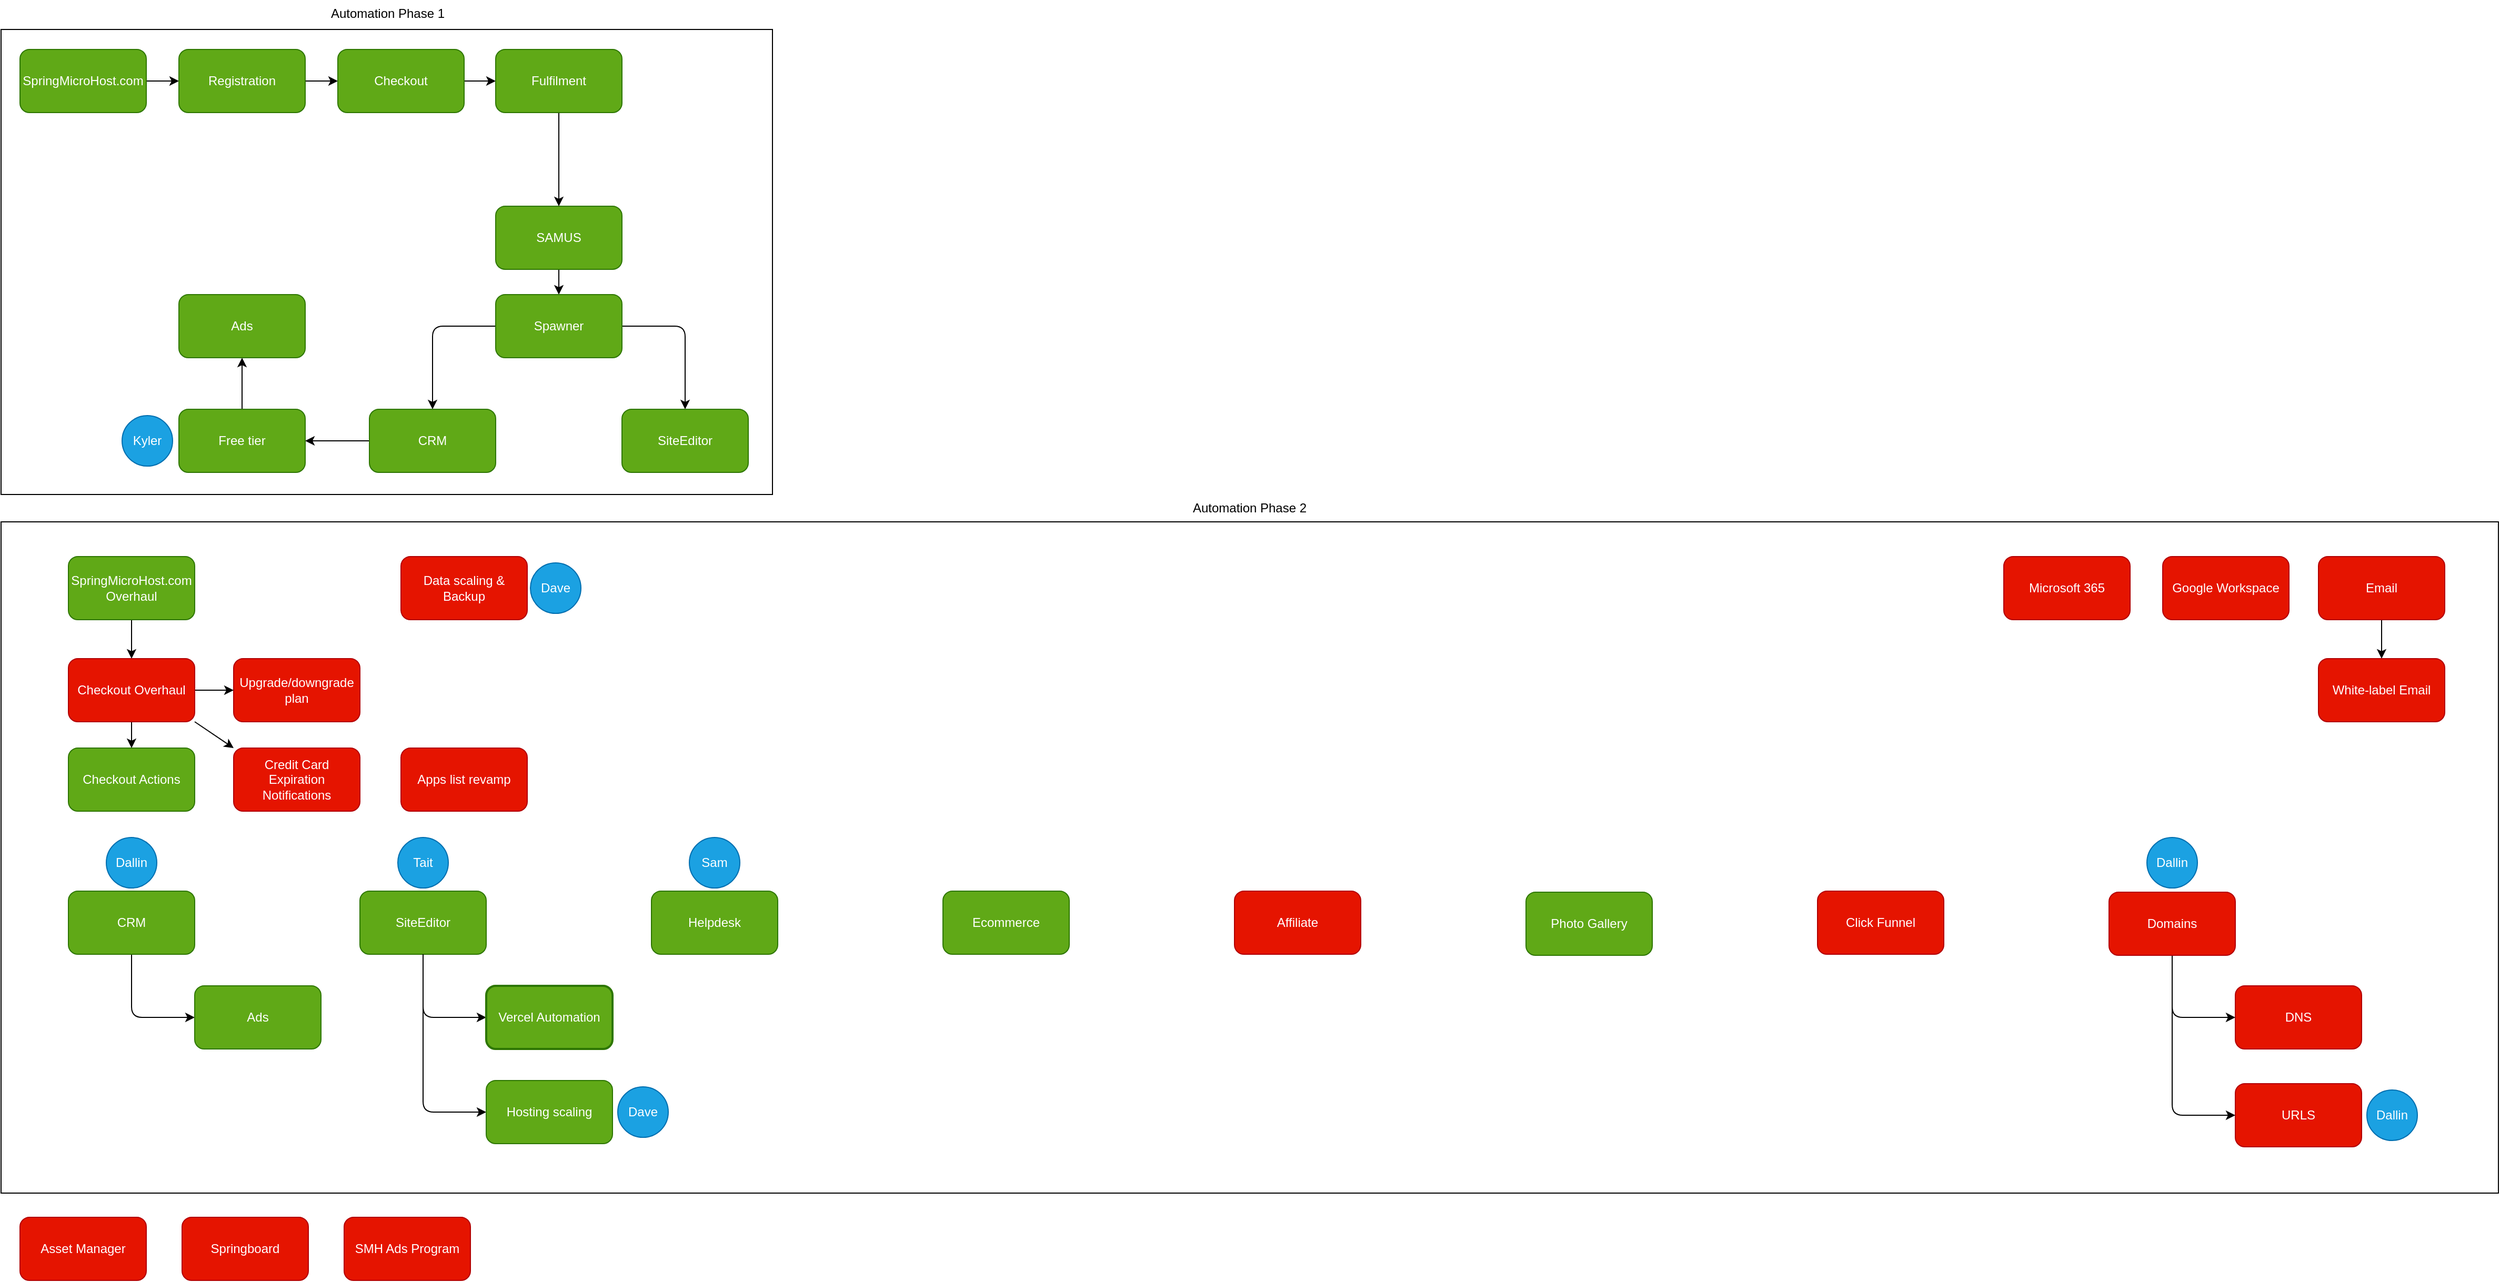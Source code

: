 <mxfile>
    <diagram id="jX5eXrC6Jjri69qpVBUO" name="Page-1">
        <mxGraphModel dx="3744" dy="2242" grid="0" gridSize="10" guides="1" tooltips="1" connect="1" arrows="1" fold="1" page="0" pageScale="1" pageWidth="850" pageHeight="1100" math="0" shadow="0">
            <root>
                <mxCell id="0"/>
                <mxCell id="1" parent="0"/>
                <mxCell id="99" value="" style="group;movable=1;resizable=1;rotatable=1;deletable=1;editable=1;locked=0;connectable=1;" parent="1" vertex="1" connectable="0">
                    <mxGeometry x="-108" y="676" width="2373" height="664" as="geometry"/>
                </mxCell>
                <mxCell id="75" value="" style="whiteSpace=wrap;html=1;fillColor=none;movable=0;resizable=0;rotatable=0;deletable=0;editable=0;locked=1;connectable=0;" parent="99" vertex="1">
                    <mxGeometry y="26" width="2373" height="638" as="geometry"/>
                </mxCell>
                <mxCell id="76" value="Automation Phase 2" style="text;html=1;align=center;verticalAlign=middle;resizable=0;points=[];autosize=1;strokeColor=none;fillColor=none;" parent="99" vertex="1">
                    <mxGeometry x="1123.499" width="126" height="26" as="geometry"/>
                </mxCell>
                <mxCell id="73" value="" style="group;movable=1;resizable=1;rotatable=1;deletable=1;editable=1;locked=0;connectable=1;" parent="1" vertex="1" connectable="0">
                    <mxGeometry x="-108" y="216" width="733" height="460" as="geometry"/>
                </mxCell>
                <mxCell id="41" value="" style="whiteSpace=wrap;html=1;fillColor=none;movable=1;resizable=1;rotatable=1;deletable=1;editable=1;locked=0;connectable=1;" parent="73" vertex="1">
                    <mxGeometry y="18.012" width="733" height="441.988" as="geometry"/>
                </mxCell>
                <mxCell id="8" style="edgeStyle=none;html=1;exitX=0.5;exitY=1;exitDx=0;exitDy=0;entryX=0.5;entryY=0;entryDx=0;entryDy=0;" parent="1" source="2" target="3" edge="1">
                    <mxGeometry relative="1" as="geometry"/>
                </mxCell>
                <mxCell id="2" value="SAMUS" style="rounded=1;whiteSpace=wrap;html=1;fillStyle=auto;fillColor=#60a917;fontColor=light-dark(#FFFFFF,#FFFFFF);strokeColor=#2D7600;glass=0;shadow=0;" parent="1" vertex="1">
                    <mxGeometry x="362" y="402" width="120" height="60" as="geometry"/>
                </mxCell>
                <mxCell id="6" style="edgeStyle=none;html=1;exitX=0;exitY=0.5;exitDx=0;exitDy=0;entryX=0.5;entryY=0;entryDx=0;entryDy=0;" parent="1" source="3" target="4" edge="1">
                    <mxGeometry relative="1" as="geometry">
                        <Array as="points">
                            <mxPoint x="302" y="516"/>
                        </Array>
                    </mxGeometry>
                </mxCell>
                <mxCell id="7" style="edgeStyle=none;html=1;exitX=1;exitY=0.5;exitDx=0;exitDy=0;entryX=0.5;entryY=0;entryDx=0;entryDy=0;" parent="1" source="3" target="37" edge="1">
                    <mxGeometry relative="1" as="geometry">
                        <mxPoint x="542.0" y="595" as="targetPoint"/>
                        <Array as="points">
                            <mxPoint x="542" y="516"/>
                        </Array>
                    </mxGeometry>
                </mxCell>
                <mxCell id="3" value="Spawner" style="rounded=1;whiteSpace=wrap;html=1;fillStyle=auto;fillColor=#60a917;fontColor=light-dark(#FFFFFF,#FFFFFF);strokeColor=#2D7600;glass=0;shadow=0;" parent="1" vertex="1">
                    <mxGeometry x="362" y="486" width="120" height="60" as="geometry"/>
                </mxCell>
                <mxCell id="80" style="edgeStyle=none;html=1;exitX=0;exitY=0.5;exitDx=0;exitDy=0;entryX=1;entryY=0.5;entryDx=0;entryDy=0;" parent="1" source="4" target="79" edge="1">
                    <mxGeometry relative="1" as="geometry"/>
                </mxCell>
                <mxCell id="4" value="CRM" style="rounded=1;whiteSpace=wrap;html=1;fillStyle=auto;fillColor=#60a917;fontColor=light-dark(#FFFFFF,#FFFFFF);strokeColor=#2D7600;glass=0;shadow=0;" parent="1" vertex="1">
                    <mxGeometry x="242" y="595" width="120" height="60" as="geometry"/>
                </mxCell>
                <mxCell id="11" style="edgeStyle=none;html=1;exitX=1;exitY=0.5;exitDx=0;exitDy=0;entryX=0;entryY=0.5;entryDx=0;entryDy=0;" parent="1" source="9" edge="1">
                    <mxGeometry relative="1" as="geometry">
                        <mxPoint x="61" y="283" as="targetPoint"/>
                    </mxGeometry>
                </mxCell>
                <mxCell id="9" value="SpringMicroHost.com" style="rounded=1;whiteSpace=wrap;html=1;fillStyle=auto;fillColor=#60a917;fontColor=light-dark(#FFFFFF,#FFFFFF);strokeColor=#2D7600;glass=0;shadow=0;" parent="1" vertex="1">
                    <mxGeometry x="-90" y="253" width="120" height="60" as="geometry"/>
                </mxCell>
                <mxCell id="13" style="edgeStyle=none;html=1;exitX=1;exitY=0.5;exitDx=0;exitDy=0;entryX=0;entryY=0.5;entryDx=0;entryDy=0;" parent="1" edge="1">
                    <mxGeometry relative="1" as="geometry">
                        <mxPoint x="181" y="283" as="sourcePoint"/>
                        <mxPoint x="212" y="283" as="targetPoint"/>
                    </mxGeometry>
                </mxCell>
                <mxCell id="15" style="edgeStyle=none;html=1;exitX=1;exitY=0.5;exitDx=0;exitDy=0;entryX=0;entryY=0.5;entryDx=0;entryDy=0;" parent="1" target="39" edge="1">
                    <mxGeometry relative="1" as="geometry">
                        <mxPoint x="332" y="283" as="sourcePoint"/>
                        <mxPoint x="362.0" y="283" as="targetPoint"/>
                    </mxGeometry>
                </mxCell>
                <mxCell id="18" style="edgeStyle=none;html=1;exitX=0.5;exitY=1;exitDx=0;exitDy=0;entryX=0.5;entryY=0;entryDx=0;entryDy=0;" parent="1" source="39" target="2" edge="1">
                    <mxGeometry relative="1" as="geometry">
                        <mxPoint x="422.0" y="313" as="sourcePoint"/>
                    </mxGeometry>
                </mxCell>
                <mxCell id="40" style="edgeStyle=none;html=1;exitX=1;exitY=0.5;exitDx=0;exitDy=0;entryX=0;entryY=0.5;entryDx=0;entryDy=0;fontFamily=Helvetica;fontSize=12;fontColor=light-dark(#FFFFFF,#FFFFFF);" parent="1" edge="1">
                    <mxGeometry relative="1" as="geometry">
                        <mxPoint x="208" y="121" as="targetPoint"/>
                    </mxGeometry>
                </mxCell>
                <mxCell id="37" value="SiteEditor" style="rounded=1;whiteSpace=wrap;html=1;fillStyle=auto;fillColor=#60a917;fontColor=light-dark(#FFFFFF,#FFFFFF);strokeColor=#2D7600;glass=0;shadow=0;" parent="1" vertex="1">
                    <mxGeometry x="482" y="595" width="120" height="60" as="geometry"/>
                </mxCell>
                <mxCell id="39" value="Fulfilment" style="rounded=1;whiteSpace=wrap;html=1;fillStyle=auto;fillColor=#60a917;fontColor=light-dark(#FFFFFF,#FFFFFF);strokeColor=#2D7600;glass=0;shadow=0;" parent="1" vertex="1">
                    <mxGeometry x="362" y="253" width="120" height="60" as="geometry"/>
                </mxCell>
                <mxCell id="102" style="edgeStyle=none;html=1;exitX=0.5;exitY=1;exitDx=0;exitDy=0;entryX=0;entryY=0.5;entryDx=0;entryDy=0;" parent="1" source="45" target="125" edge="1">
                    <mxGeometry relative="1" as="geometry">
                        <Array as="points">
                            <mxPoint x="16" y="1173"/>
                        </Array>
                        <mxPoint x="76" y="1173" as="targetPoint"/>
                    </mxGeometry>
                </mxCell>
                <mxCell id="45" value="CRM" style="rounded=1;whiteSpace=wrap;html=1;fillStyle=auto;fillColor=light-dark(#60A917,#FFE30F);fontColor=light-dark(#FFFFFF,#000000);strokeColor=#2D7600;glass=0;shadow=0;" parent="1" vertex="1">
                    <mxGeometry x="-44" y="1053" width="120" height="60" as="geometry"/>
                </mxCell>
                <mxCell id="46" value="Upgrade/downgrade plan" style="rounded=1;whiteSpace=wrap;html=1;fillStyle=auto;fillColor=light-dark(#E51400,#FF0000);fontColor=light-dark(#FFFFFF,#FFFFFF);strokeColor=#B20000;glass=0;shadow=0;" parent="1" vertex="1">
                    <mxGeometry x="113" y="832" width="120" height="60" as="geometry"/>
                </mxCell>
                <mxCell id="47" value="Credit Card Expiration Notifications" style="rounded=1;whiteSpace=wrap;html=1;fillStyle=auto;fillColor=light-dark(#E51400,#FF0000);fontColor=light-dark(#FFFFFF,#FFFFFF);strokeColor=#B20000;glass=0;shadow=0;" parent="1" vertex="1">
                    <mxGeometry x="113" y="917" width="120" height="60" as="geometry"/>
                </mxCell>
                <mxCell id="55" style="edgeStyle=none;html=1;exitX=0.5;exitY=1;exitDx=0;exitDy=0;entryX=0.5;entryY=0;entryDx=0;entryDy=0;" parent="1" target="51" edge="1">
                    <mxGeometry relative="1" as="geometry">
                        <mxPoint x="16" y="795" as="sourcePoint"/>
                    </mxGeometry>
                </mxCell>
                <mxCell id="52" style="edgeStyle=none;html=1;exitX=0.5;exitY=1;exitDx=0;exitDy=0;entryX=0.5;entryY=0;entryDx=0;entryDy=0;" parent="1" source="51" target="81" edge="1">
                    <mxGeometry relative="1" as="geometry">
                        <mxPoint x="16" y="917" as="targetPoint"/>
                    </mxGeometry>
                </mxCell>
                <mxCell id="53" style="edgeStyle=none;html=1;exitX=1;exitY=0.5;exitDx=0;exitDy=0;entryX=0;entryY=0.5;entryDx=0;entryDy=0;" parent="1" source="51" target="46" edge="1">
                    <mxGeometry relative="1" as="geometry"/>
                </mxCell>
                <mxCell id="54" style="edgeStyle=none;html=1;exitX=1;exitY=1;exitDx=0;exitDy=0;entryX=0;entryY=0;entryDx=0;entryDy=0;" parent="1" source="51" target="47" edge="1">
                    <mxGeometry relative="1" as="geometry"/>
                </mxCell>
                <mxCell id="51" value="Checkout Overhaul" style="rounded=1;whiteSpace=wrap;html=1;fillStyle=auto;fillColor=light-dark(#E51400,#FF0000);fontColor=light-dark(#FFFFFF,#FFFFFF);strokeColor=#B20000;glass=0;shadow=0;" parent="1" vertex="1">
                    <mxGeometry x="-44" y="832" width="120" height="60" as="geometry"/>
                </mxCell>
                <mxCell id="115" style="edgeStyle=none;html=1;exitX=0.5;exitY=1;exitDx=0;exitDy=0;entryX=0;entryY=0.5;entryDx=0;entryDy=0;" parent="1" source="56" edge="1">
                    <mxGeometry relative="1" as="geometry">
                        <Array as="points">
                            <mxPoint x="293" y="1263"/>
                        </Array>
                        <mxPoint x="353" y="1263" as="targetPoint"/>
                    </mxGeometry>
                </mxCell>
                <mxCell id="56" value="SiteEditor" style="rounded=1;whiteSpace=wrap;html=1;fillStyle=auto;fillColor=light-dark(#60A917,#FFE30F);fontColor=light-dark(#FFFFFF,#000000);strokeColor=#2D7600;glass=0;shadow=0;" parent="1" vertex="1">
                    <mxGeometry x="233" y="1053" width="120" height="60" as="geometry"/>
                </mxCell>
                <mxCell id="57" value="Helpdesk" style="rounded=1;whiteSpace=wrap;html=1;fillStyle=auto;fillColor=light-dark(#60A917,#FFE30F);fontColor=light-dark(#FFFFFF,#000000);strokeColor=#2D7600;glass=0;shadow=0;" parent="1" vertex="1">
                    <mxGeometry x="510" y="1053" width="120" height="60" as="geometry"/>
                </mxCell>
                <mxCell id="58" value="Ecommerce" style="rounded=1;whiteSpace=wrap;html=1;fillStyle=auto;fillColor=light-dark(#60A917,#FFE30F);fontColor=light-dark(#FFFFFF,#000000);strokeColor=#2D7600;glass=0;shadow=0;" parent="1" vertex="1">
                    <mxGeometry x="787" y="1053" width="120" height="60" as="geometry"/>
                </mxCell>
                <mxCell id="60" value="Affiliate" style="rounded=1;whiteSpace=wrap;html=1;fillStyle=auto;fillColor=light-dark(#E51400,#FF0000);fontColor=light-dark(#FFFFFF,#FFFFFF);strokeColor=#B20000;glass=0;shadow=0;" parent="1" vertex="1">
                    <mxGeometry x="1064" y="1053" width="120" height="60" as="geometry"/>
                </mxCell>
                <mxCell id="122" style="edgeStyle=none;html=1;exitX=0.5;exitY=0;exitDx=0;exitDy=0;entryX=0.5;entryY=1;entryDx=0;entryDy=0;" parent="1" source="79" target="123" edge="1">
                    <mxGeometry relative="1" as="geometry">
                        <mxPoint x="121" y="546" as="targetPoint"/>
                    </mxGeometry>
                </mxCell>
                <mxCell id="79" value="Free tier" style="rounded=1;whiteSpace=wrap;html=1;fillStyle=auto;fillColor=light-dark(#60A917,#FFE30F);fontColor=light-dark(#FFFFFF,#000000);strokeColor=#2D7600;glass=0;shadow=0;" parent="1" vertex="1">
                    <mxGeometry x="61" y="595" width="120" height="60" as="geometry"/>
                </mxCell>
                <mxCell id="81" value="Checkout Actions" style="rounded=1;whiteSpace=wrap;html=1;fillStyle=auto;fillColor=#60a917;fontColor=light-dark(#FFFFFF,#FFFFFF);strokeColor=#2D7600;glass=0;shadow=0;" parent="1" vertex="1">
                    <mxGeometry x="-44" y="917" width="120" height="60" as="geometry"/>
                </mxCell>
                <mxCell id="84" value="Click Funnel" style="rounded=1;whiteSpace=wrap;html=1;fillStyle=auto;fillColor=light-dark(#E51400,#FF0000);fontColor=light-dark(#FFFFFF,#FFFFFF);strokeColor=#B20000;glass=0;shadow=0;" parent="1" vertex="1">
                    <mxGeometry x="1618" y="1053" width="120" height="60" as="geometry"/>
                </mxCell>
                <mxCell id="85" value="Photo Gallery" style="rounded=1;whiteSpace=wrap;html=1;fillStyle=auto;fillColor=light-dark(#60A917,#FFE30F);fontColor=light-dark(#FFFFFF,#000000);strokeColor=#2D7600;glass=0;shadow=0;" parent="1" vertex="1">
                    <mxGeometry x="1341" y="1054" width="120" height="60" as="geometry"/>
                </mxCell>
                <mxCell id="86" value="URLS" style="rounded=1;whiteSpace=wrap;html=1;fillStyle=auto;fillColor=light-dark(#E51400,#FF0000);fontColor=light-dark(#FFFFFF,#FFFFFF);strokeColor=#B20000;glass=0;shadow=0;" parent="1" vertex="1">
                    <mxGeometry x="2015" y="1236" width="120" height="60" as="geometry"/>
                </mxCell>
                <mxCell id="87" value="DNS" style="rounded=1;whiteSpace=wrap;html=1;fillStyle=auto;fillColor=light-dark(#E51400,#FF0000);fontColor=light-dark(#FFFFFF,#FFFFFF);strokeColor=#B20000;glass=0;shadow=0;" parent="1" vertex="1">
                    <mxGeometry x="2015" y="1143" width="120" height="60" as="geometry"/>
                </mxCell>
                <mxCell id="109" style="edgeStyle=none;html=1;exitX=0.5;exitY=1;exitDx=0;exitDy=0;entryX=0.5;entryY=0;entryDx=0;entryDy=0;" parent="1" source="88" target="108" edge="1">
                    <mxGeometry relative="1" as="geometry"/>
                </mxCell>
                <mxCell id="88" value="Email" style="rounded=1;whiteSpace=wrap;html=1;fillStyle=auto;fillColor=light-dark(#E51400,#FF0000);fontColor=light-dark(#FFFFFF,#FFFFFF);strokeColor=#B20000;glass=0;shadow=0;" parent="1" vertex="1">
                    <mxGeometry x="2094" y="735" width="120" height="60" as="geometry"/>
                </mxCell>
                <mxCell id="100" value="Apps list revamp" style="rounded=1;whiteSpace=wrap;html=1;fillStyle=auto;fillColor=light-dark(#E51400,#FF0000);fontColor=light-dark(#FFFFFF,#FFFFFF);strokeColor=#B20000;glass=0;shadow=0;" parent="1" vertex="1">
                    <mxGeometry x="272" y="917" width="120" height="60" as="geometry"/>
                </mxCell>
                <mxCell id="106" style="edgeStyle=none;html=1;exitX=0.5;exitY=1;exitDx=0;exitDy=0;entryX=0;entryY=0.5;entryDx=0;entryDy=0;" parent="1" source="104" target="87" edge="1">
                    <mxGeometry relative="1" as="geometry">
                        <Array as="points">
                            <mxPoint x="1955" y="1173"/>
                        </Array>
                    </mxGeometry>
                </mxCell>
                <mxCell id="107" style="edgeStyle=none;html=1;exitX=0.5;exitY=1;exitDx=0;exitDy=0;entryX=0;entryY=0.5;entryDx=0;entryDy=0;" parent="1" source="104" target="86" edge="1">
                    <mxGeometry relative="1" as="geometry">
                        <Array as="points">
                            <mxPoint x="1955" y="1266"/>
                        </Array>
                    </mxGeometry>
                </mxCell>
                <mxCell id="104" value="Domains" style="rounded=1;whiteSpace=wrap;html=1;fillStyle=auto;fillColor=light-dark(#E51400,#FF0000);fontColor=light-dark(#FFFFFF,#FFFFFF);strokeColor=#B20000;glass=0;shadow=0;" parent="1" vertex="1">
                    <mxGeometry x="1895" y="1054" width="120" height="60" as="geometry"/>
                </mxCell>
                <mxCell id="108" value="White-label Email" style="rounded=1;whiteSpace=wrap;html=1;fillStyle=auto;fillColor=light-dark(#E51400,#FF0000);fontColor=light-dark(#FFFFFF,#FFFFFF);strokeColor=#B20000;glass=0;shadow=0;" parent="1" vertex="1">
                    <mxGeometry x="2094" y="832" width="120" height="60" as="geometry"/>
                </mxCell>
                <mxCell id="110" value="Microsoft 365" style="rounded=1;whiteSpace=wrap;html=1;fillStyle=auto;fillColor=light-dark(#E51400,#FF0000);fontColor=light-dark(#FFFFFF,#FFFFFF);strokeColor=#B20000;glass=0;shadow=0;" parent="1" vertex="1">
                    <mxGeometry x="1795" y="735" width="120" height="60" as="geometry"/>
                </mxCell>
                <mxCell id="111" value="Springboard" style="rounded=1;whiteSpace=wrap;html=1;fillStyle=auto;fillColor=light-dark(#E51400,#FF0000);fontColor=light-dark(#FFFFFF,#FFFFFF);strokeColor=#B20000;glass=0;shadow=0;" parent="1" vertex="1">
                    <mxGeometry x="64" y="1363" width="120" height="60" as="geometry"/>
                </mxCell>
                <mxCell id="112" value="Google Workspace" style="rounded=1;whiteSpace=wrap;html=1;fillStyle=auto;fillColor=light-dark(#E51400,#FF0000);fontColor=light-dark(#FFFFFF,#FFFFFF);strokeColor=#B20000;glass=0;shadow=0;" parent="1" vertex="1">
                    <mxGeometry x="1946" y="735" width="120" height="60" as="geometry"/>
                </mxCell>
                <mxCell id="114" value="Data scaling &amp;amp; Backup" style="rounded=1;whiteSpace=wrap;html=1;fillStyle=auto;fillColor=light-dark(#E51400,#FF0000);fontColor=light-dark(#FFFFFF,#FFFFFF);strokeColor=#B20000;glass=0;shadow=0;" parent="1" vertex="1">
                    <mxGeometry x="272" y="735" width="120" height="60" as="geometry"/>
                </mxCell>
                <mxCell id="116" value="SMH Ads Program" style="rounded=1;whiteSpace=wrap;html=1;fillStyle=auto;fillColor=light-dark(#E51400,#FF0000);fontColor=light-dark(#FFFFFF,#FFFFFF);strokeColor=#B20000;glass=0;shadow=0;" parent="1" vertex="1">
                    <mxGeometry x="218" y="1363" width="120" height="60" as="geometry"/>
                </mxCell>
                <mxCell id="118" value="" style="edgeStyle=none;html=1;exitX=0.5;exitY=1;exitDx=0;exitDy=0;entryX=0;entryY=0.5;entryDx=0;entryDy=0;" parent="1" source="56" target="117" edge="1">
                    <mxGeometry relative="1" as="geometry">
                        <mxPoint x="293" y="1113" as="sourcePoint"/>
                        <mxPoint x="779" y="1210" as="targetPoint"/>
                        <Array as="points">
                            <mxPoint x="293" y="1173"/>
                        </Array>
                    </mxGeometry>
                </mxCell>
                <UserObject label="Vercel Automation" link="https://vercel.com/docs/rest-api/reference/endpoints/projects/create-a-new-project" linkTarget="_blank" id="117">
                    <mxCell style="rounded=1;whiteSpace=wrap;html=1;fillStyle=auto;fillColor=light-dark(#60A917,#FFE30F);fontColor=light-dark(#FFFFFF,#000000);strokeColor=light-dark(#2D7600,#0000FF);glass=0;shadow=0;strokeWidth=2;" parent="1" vertex="1">
                        <mxGeometry x="353" y="1143" width="120" height="60" as="geometry"/>
                    </mxCell>
                </UserObject>
                <mxCell id="123" value="Ads" style="rounded=1;whiteSpace=wrap;html=1;fillStyle=auto;fillColor=light-dark(#60A917,#FFE30F);fontColor=light-dark(#FFFFFF,#000000);strokeColor=#2D7600;glass=0;shadow=0;" parent="1" vertex="1">
                    <mxGeometry x="61" y="486" width="120" height="60" as="geometry"/>
                </mxCell>
                <mxCell id="125" value="Ads" style="rounded=1;whiteSpace=wrap;html=1;fillStyle=auto;fillColor=light-dark(#60A917,#FFE30F);fontColor=light-dark(#FFFFFF,#000000);strokeColor=#2D7600;glass=0;shadow=0;" parent="1" vertex="1">
                    <mxGeometry x="76" y="1143" width="120" height="60" as="geometry"/>
                </mxCell>
                <mxCell id="131" value="Registration" style="rounded=1;whiteSpace=wrap;html=1;fillStyle=auto;fillColor=#60a917;fontColor=light-dark(#FFFFFF,#FFFFFF);strokeColor=#2D7600;glass=0;shadow=0;" parent="1" vertex="1">
                    <mxGeometry x="61" y="253" width="120" height="60" as="geometry"/>
                </mxCell>
                <mxCell id="132" value="Checkout" style="rounded=1;whiteSpace=wrap;html=1;fillStyle=auto;fillColor=#60a917;fontColor=light-dark(#FFFFFF,#FFFFFF);strokeColor=#2D7600;glass=0;shadow=0;" parent="1" vertex="1">
                    <mxGeometry x="212" y="253" width="120" height="60" as="geometry"/>
                </mxCell>
                <mxCell id="133" value="Asset Manager" style="rounded=1;whiteSpace=wrap;html=1;fillStyle=auto;fillColor=light-dark(#E51400,#FF0000);fontColor=light-dark(#FFFFFF,#FFFFFF);strokeColor=#B20000;glass=0;shadow=0;" parent="1" vertex="1">
                    <mxGeometry x="-90" y="1363" width="120" height="60" as="geometry"/>
                </mxCell>
                <mxCell id="134" value="SpringMicroHost.com Overhaul" style="rounded=1;whiteSpace=wrap;html=1;fillStyle=auto;fillColor=light-dark(#60A917,#FFE30F);fontColor=light-dark(#FFFFFF,#000000);strokeColor=#2D7600;glass=0;shadow=0;" parent="1" vertex="1">
                    <mxGeometry x="-44" y="735" width="120" height="60" as="geometry"/>
                </mxCell>
                <mxCell id="135" value="Hosting scaling" style="rounded=1;whiteSpace=wrap;html=1;fillStyle=auto;fillColor=light-dark(#60A917,#FFE30F);fontColor=light-dark(#FFFFFF,#000000);strokeColor=#2D7600;glass=0;shadow=0;" parent="1" vertex="1">
                    <mxGeometry x="353" y="1233" width="120" height="60" as="geometry"/>
                </mxCell>
                <mxCell id="139" value="Dallin" style="ellipse;whiteSpace=wrap;html=1;fillColor=#1ba1e2;fontColor=light-dark(#FFFFFF,#FFFFFF);strokeColor=#006EAF;" vertex="1" parent="1">
                    <mxGeometry x="1931" y="1002" width="48" height="48" as="geometry"/>
                </mxCell>
                <mxCell id="143" value="Dallin" style="ellipse;whiteSpace=wrap;html=1;fillColor=#1ba1e2;fontColor=light-dark(#FFFFFF,#FFFFFF);strokeColor=#006EAF;" vertex="1" parent="1">
                    <mxGeometry x="2140" y="1242" width="48" height="48" as="geometry"/>
                </mxCell>
                <mxCell id="144" value="Kyler" style="ellipse;whiteSpace=wrap;html=1;fillColor=#1ba1e2;fontColor=light-dark(#FFFFFF,#FFFFFF);strokeColor=#006EAF;" vertex="1" parent="1">
                    <mxGeometry x="7" y="601" width="48" height="48" as="geometry"/>
                </mxCell>
                <mxCell id="145" value="Dave" style="ellipse;whiteSpace=wrap;html=1;fillColor=#1ba1e2;fontColor=light-dark(#FFFFFF,#FFFFFF);strokeColor=#006EAF;" vertex="1" parent="1">
                    <mxGeometry x="478" y="1239" width="48" height="48" as="geometry"/>
                </mxCell>
                <mxCell id="146" value="Sam" style="ellipse;whiteSpace=wrap;html=1;fillColor=#1ba1e2;fontColor=light-dark(#FFFFFF,#FFFFFF);strokeColor=#006EAF;" vertex="1" parent="1">
                    <mxGeometry x="546" y="1002" width="48" height="48" as="geometry"/>
                </mxCell>
                <mxCell id="147" value="Tait" style="ellipse;whiteSpace=wrap;html=1;fillColor=#1ba1e2;fontColor=light-dark(#FFFFFF,#FFFFFF);strokeColor=#006EAF;" vertex="1" parent="1">
                    <mxGeometry x="269" y="1002" width="48" height="48" as="geometry"/>
                </mxCell>
                <mxCell id="148" value="Dallin" style="ellipse;whiteSpace=wrap;html=1;fillColor=#1ba1e2;fontColor=light-dark(#FFFFFF,#FFFFFF);strokeColor=#006EAF;" vertex="1" parent="1">
                    <mxGeometry x="-8" y="1002" width="48" height="48" as="geometry"/>
                </mxCell>
                <mxCell id="149" value="Dave" style="ellipse;whiteSpace=wrap;html=1;fillColor=#1ba1e2;fontColor=light-dark(#FFFFFF,#FFFFFF);strokeColor=#006EAF;" vertex="1" parent="1">
                    <mxGeometry x="395" y="741" width="48" height="48" as="geometry"/>
                </mxCell>
                <mxCell id="43" value="Automation Phase 1" style="text;html=1;align=center;verticalAlign=middle;resizable=0;points=[];autosize=1;strokeColor=none;fillColor=none;" parent="1" vertex="1">
                    <mxGeometry x="195.5" y="206" width="126" height="26" as="geometry"/>
                </mxCell>
            </root>
        </mxGraphModel>
    </diagram>
</mxfile>